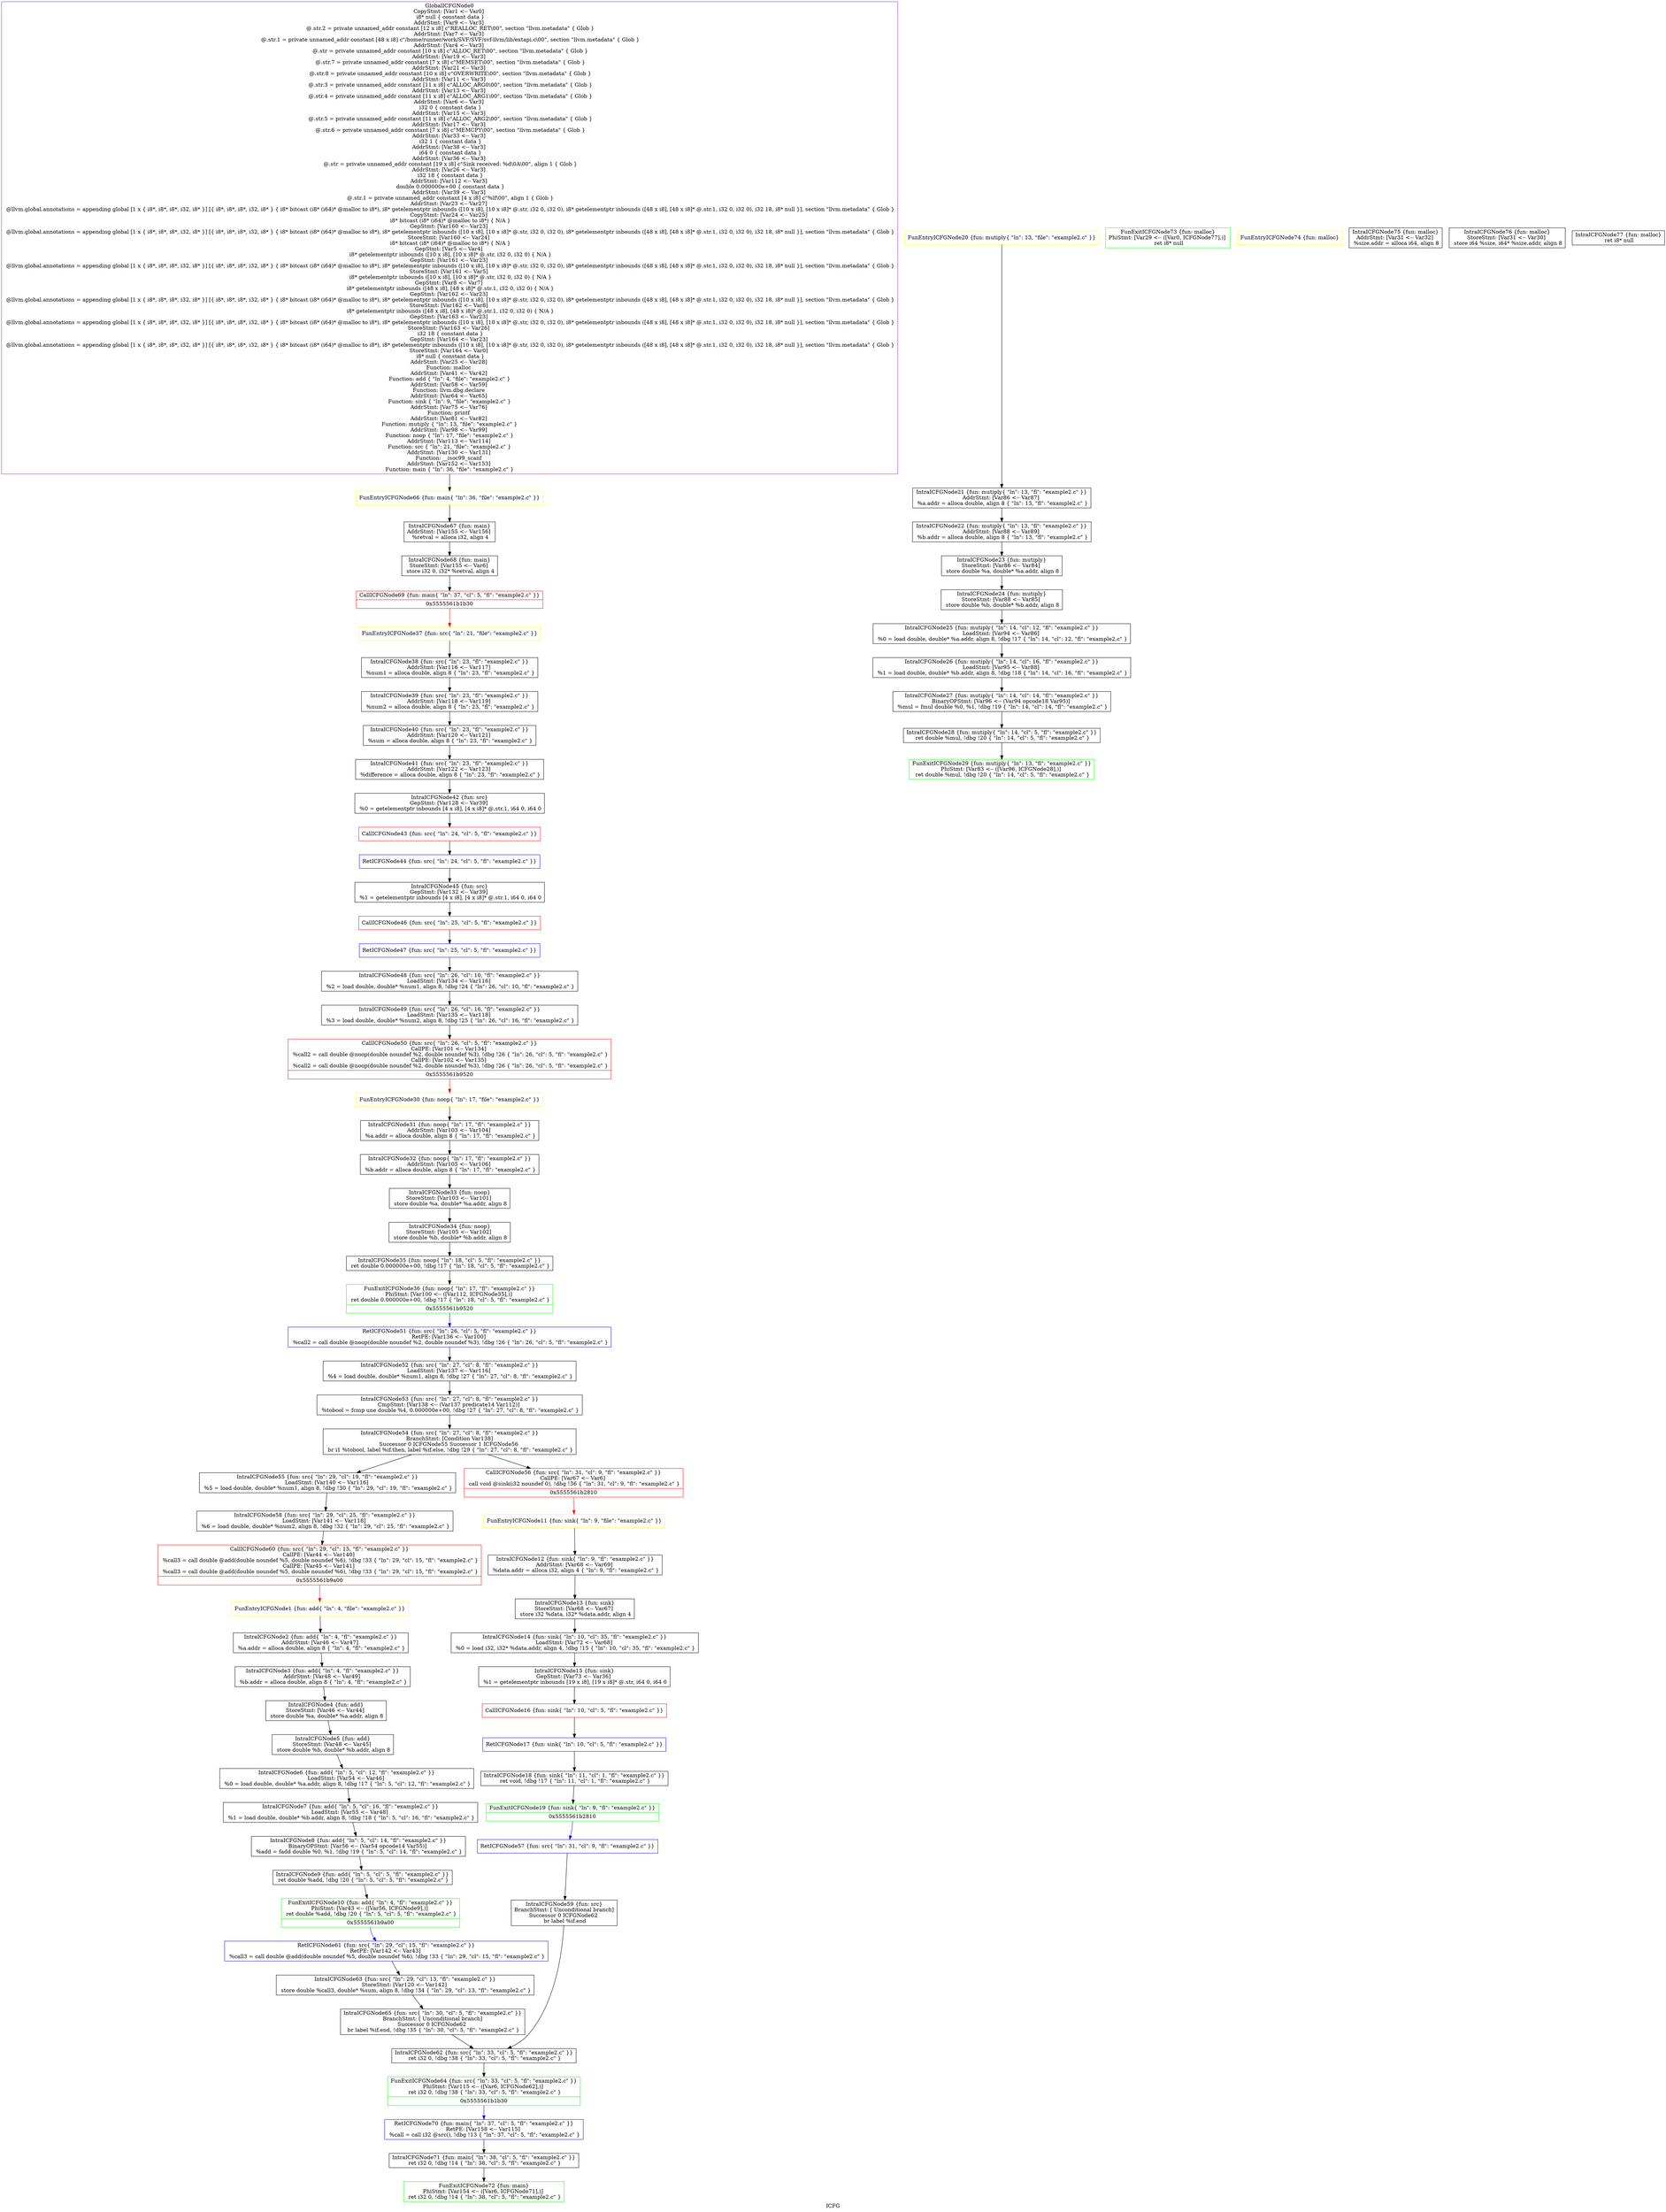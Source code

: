 digraph "ICFG" {
	label="ICFG";

	Node0x5555561d97f0 [shape=record,color=purple,label="{GlobalICFGNode0\nCopyStmt: [Var1 \<-- Var0]  \n i8* null \{ constant data \}\nAddrStmt: [Var9 \<-- Var3]  \n @.str.2 = private unnamed_addr constant [12 x i8] c\"REALLOC_RET\\00\", section \"llvm.metadata\" \{ Glob  \}\nAddrStmt: [Var7 \<-- Var3]  \n @.str.1 = private unnamed_addr constant [48 x i8] c\"/home/runner/work/SVF/SVF/svf-llvm/lib/extapi.c\\00\", section \"llvm.metadata\" \{ Glob  \}\nAddrStmt: [Var4 \<-- Var3]  \n @.str = private unnamed_addr constant [10 x i8] c\"ALLOC_RET\\00\", section \"llvm.metadata\" \{ Glob  \}\nAddrStmt: [Var19 \<-- Var3]  \n @.str.7 = private unnamed_addr constant [7 x i8] c\"MEMSET\\00\", section \"llvm.metadata\" \{ Glob  \}\nAddrStmt: [Var21 \<-- Var3]  \n @.str.8 = private unnamed_addr constant [10 x i8] c\"OVERWRITE\\00\", section \"llvm.metadata\" \{ Glob  \}\nAddrStmt: [Var11 \<-- Var3]  \n @.str.3 = private unnamed_addr constant [11 x i8] c\"ALLOC_ARG0\\00\", section \"llvm.metadata\" \{ Glob  \}\nAddrStmt: [Var13 \<-- Var3]  \n @.str.4 = private unnamed_addr constant [11 x i8] c\"ALLOC_ARG1\\00\", section \"llvm.metadata\" \{ Glob  \}\nAddrStmt: [Var6 \<-- Var3]  \n i32 0 \{ constant data \}\nAddrStmt: [Var15 \<-- Var3]  \n @.str.5 = private unnamed_addr constant [11 x i8] c\"ALLOC_ARG2\\00\", section \"llvm.metadata\" \{ Glob  \}\nAddrStmt: [Var17 \<-- Var3]  \n @.str.6 = private unnamed_addr constant [7 x i8] c\"MEMCPY\\00\", section \"llvm.metadata\" \{ Glob  \}\nAddrStmt: [Var33 \<-- Var3]  \n i32 1 \{ constant data \}\nAddrStmt: [Var38 \<-- Var3]  \n i64 0 \{ constant data \}\nAddrStmt: [Var36 \<-- Var3]  \n @.str = private unnamed_addr constant [19 x i8] c\"Sink received: %d\\0A\\00\", align 1 \{ Glob  \}\nAddrStmt: [Var26 \<-- Var3]  \n i32 18 \{ constant data \}\nAddrStmt: [Var112 \<-- Var3]  \n double 0.000000e+00 \{ constant data \}\nAddrStmt: [Var39 \<-- Var3]  \n @.str.1 = private unnamed_addr constant [4 x i8] c\"%lf\\00\", align 1 \{ Glob  \}\nAddrStmt: [Var23 \<-- Var27]  \n @llvm.global.annotations = appending global [1 x \{ i8*, i8*, i8*, i32, i8* \}] [\{ i8*, i8*, i8*, i32, i8* \} \{ i8* bitcast (i8* (i64)* @malloc to i8*), i8* getelementptr inbounds ([10 x i8], [10 x i8]* @.str, i32 0, i32 0), i8* getelementptr inbounds ([48 x i8], [48 x i8]* @.str.1, i32 0, i32 0), i32 18, i8* null \}], section \"llvm.metadata\" \{ Glob  \}\nCopyStmt: [Var24 \<-- Var25]  \n i8* bitcast (i8* (i64)* @malloc to i8*) \{ N/A \}\nGepStmt: [Var160 \<-- Var23]  \n @llvm.global.annotations = appending global [1 x \{ i8*, i8*, i8*, i32, i8* \}] [\{ i8*, i8*, i8*, i32, i8* \} \{ i8* bitcast (i8* (i64)* @malloc to i8*), i8* getelementptr inbounds ([10 x i8], [10 x i8]* @.str, i32 0, i32 0), i8* getelementptr inbounds ([48 x i8], [48 x i8]* @.str.1, i32 0, i32 0), i32 18, i8* null \}], section \"llvm.metadata\" \{ Glob  \}\nStoreStmt: [Var160 \<-- Var24]  \n i8* bitcast (i8* (i64)* @malloc to i8*) \{ N/A \}\nGepStmt: [Var5 \<-- Var4]  \n i8* getelementptr inbounds ([10 x i8], [10 x i8]* @.str, i32 0, i32 0) \{ N/A \}\nGepStmt: [Var161 \<-- Var23]  \n @llvm.global.annotations = appending global [1 x \{ i8*, i8*, i8*, i32, i8* \}] [\{ i8*, i8*, i8*, i32, i8* \} \{ i8* bitcast (i8* (i64)* @malloc to i8*), i8* getelementptr inbounds ([10 x i8], [10 x i8]* @.str, i32 0, i32 0), i8* getelementptr inbounds ([48 x i8], [48 x i8]* @.str.1, i32 0, i32 0), i32 18, i8* null \}], section \"llvm.metadata\" \{ Glob  \}\nStoreStmt: [Var161 \<-- Var5]  \n i8* getelementptr inbounds ([10 x i8], [10 x i8]* @.str, i32 0, i32 0) \{ N/A \}\nGepStmt: [Var8 \<-- Var7]  \n i8* getelementptr inbounds ([48 x i8], [48 x i8]* @.str.1, i32 0, i32 0) \{ N/A \}\nGepStmt: [Var162 \<-- Var23]  \n @llvm.global.annotations = appending global [1 x \{ i8*, i8*, i8*, i32, i8* \}] [\{ i8*, i8*, i8*, i32, i8* \} \{ i8* bitcast (i8* (i64)* @malloc to i8*), i8* getelementptr inbounds ([10 x i8], [10 x i8]* @.str, i32 0, i32 0), i8* getelementptr inbounds ([48 x i8], [48 x i8]* @.str.1, i32 0, i32 0), i32 18, i8* null \}], section \"llvm.metadata\" \{ Glob  \}\nStoreStmt: [Var162 \<-- Var8]  \n i8* getelementptr inbounds ([48 x i8], [48 x i8]* @.str.1, i32 0, i32 0) \{ N/A \}\nGepStmt: [Var163 \<-- Var23]  \n @llvm.global.annotations = appending global [1 x \{ i8*, i8*, i8*, i32, i8* \}] [\{ i8*, i8*, i8*, i32, i8* \} \{ i8* bitcast (i8* (i64)* @malloc to i8*), i8* getelementptr inbounds ([10 x i8], [10 x i8]* @.str, i32 0, i32 0), i8* getelementptr inbounds ([48 x i8], [48 x i8]* @.str.1, i32 0, i32 0), i32 18, i8* null \}], section \"llvm.metadata\" \{ Glob  \}\nStoreStmt: [Var163 \<-- Var26]  \n i32 18 \{ constant data \}\nGepStmt: [Var164 \<-- Var23]  \n @llvm.global.annotations = appending global [1 x \{ i8*, i8*, i8*, i32, i8* \}] [\{ i8*, i8*, i8*, i32, i8* \} \{ i8* bitcast (i8* (i64)* @malloc to i8*), i8* getelementptr inbounds ([10 x i8], [10 x i8]* @.str, i32 0, i32 0), i8* getelementptr inbounds ([48 x i8], [48 x i8]* @.str.1, i32 0, i32 0), i32 18, i8* null \}], section \"llvm.metadata\" \{ Glob  \}\nStoreStmt: [Var164 \<-- Var0]  \n i8* null \{ constant data \}\nAddrStmt: [Var25 \<-- Var28]  \nFunction: malloc \nAddrStmt: [Var41 \<-- Var42]  \nFunction: add \{ \"ln\": 4, \"file\": \"example2.c\" \}\nAddrStmt: [Var58 \<-- Var59]  \nFunction: llvm.dbg.declare \nAddrStmt: [Var64 \<-- Var65]  \nFunction: sink \{ \"ln\": 9, \"file\": \"example2.c\" \}\nAddrStmt: [Var75 \<-- Var76]  \nFunction: printf \nAddrStmt: [Var81 \<-- Var82]  \nFunction: mutiply \{ \"ln\": 13, \"file\": \"example2.c\" \}\nAddrStmt: [Var98 \<-- Var99]  \nFunction: noop \{ \"ln\": 17, \"file\": \"example2.c\" \}\nAddrStmt: [Var113 \<-- Var114]  \nFunction: src \{ \"ln\": 21, \"file\": \"example2.c\" \}\nAddrStmt: [Var130 \<-- Var131]  \nFunction: __isoc99_scanf \nAddrStmt: [Var152 \<-- Var153]  \nFunction: main \{ \"ln\": 36, \"file\": \"example2.c\" \}}"];
	Node0x5555561d97f0 -> Node0x5555561bd560[style=solid];
	Node0x5555561939f0 [shape=record,color=yellow,label="{FunEntryICFGNode1 \{fun: add\{ \"ln\": 4, \"file\": \"example2.c\" \}\}}"];
	Node0x5555561939f0 -> Node0x5555561d98f0[style=solid];
	Node0x5555561d98f0 [shape=record,color=black,label="{IntraICFGNode2 \{fun: add\{ \"ln\": 4, \"fl\": \"example2.c\" \}\}\nAddrStmt: [Var46 \<-- Var47]  \n   %a.addr = alloca double, align 8 \{ \"ln\": 4, \"fl\": \"example2.c\" \}}"];
	Node0x5555561d98f0 -> Node0x5555561d9c20[style=solid];
	Node0x5555561d9c20 [shape=record,color=black,label="{IntraICFGNode3 \{fun: add\{ \"ln\": 4, \"fl\": \"example2.c\" \}\}\nAddrStmt: [Var48 \<-- Var49]  \n   %b.addr = alloca double, align 8 \{ \"ln\": 4, \"fl\": \"example2.c\" \}}"];
	Node0x5555561d9c20 -> Node0x5555561c9c90[style=solid];
	Node0x5555561c9c90 [shape=record,color=black,label="{IntraICFGNode4 \{fun: add\}\nStoreStmt: [Var46 \<-- Var44]  \n   store double %a, double* %a.addr, align 8 }"];
	Node0x5555561c9c90 -> Node0x5555561d8f70[style=solid];
	Node0x5555561d8f70 [shape=record,color=black,label="{IntraICFGNode5 \{fun: add\}\nStoreStmt: [Var48 \<-- Var45]  \n   store double %b, double* %b.addr, align 8 }"];
	Node0x5555561d8f70 -> Node0x5555561d9150[style=solid];
	Node0x5555561d9150 [shape=record,color=black,label="{IntraICFGNode6 \{fun: add\{ \"ln\": 5, \"cl\": 12, \"fl\": \"example2.c\" \}\}\nLoadStmt: [Var54 \<-- Var46]  \n   %0 = load double, double* %a.addr, align 8, !dbg !17 \{ \"ln\": 5, \"cl\": 12, \"fl\": \"example2.c\" \}}"];
	Node0x5555561d9150 -> Node0x5555561d9330[style=solid];
	Node0x5555561d9330 [shape=record,color=black,label="{IntraICFGNode7 \{fun: add\{ \"ln\": 5, \"cl\": 16, \"fl\": \"example2.c\" \}\}\nLoadStmt: [Var55 \<-- Var48]  \n   %1 = load double, double* %b.addr, align 8, !dbg !18 \{ \"ln\": 5, \"cl\": 16, \"fl\": \"example2.c\" \}}"];
	Node0x5555561d9330 -> Node0x5555561d9e10[style=solid];
	Node0x5555561d9e10 [shape=record,color=black,label="{IntraICFGNode8 \{fun: add\{ \"ln\": 5, \"cl\": 14, \"fl\": \"example2.c\" \}\}\nBinaryOPStmt: [Var56 \<-- (Var54 opcode14 Var55)]  \n   %add = fadd double %0, %1, !dbg !19 \{ \"ln\": 5, \"cl\": 14, \"fl\": \"example2.c\" \}}"];
	Node0x5555561d9e10 -> Node0x5555561d9ff0[style=solid];
	Node0x5555561d9ff0 [shape=record,color=black,label="{IntraICFGNode9 \{fun: add\{ \"ln\": 5, \"cl\": 5, \"fl\": \"example2.c\" \}\}\n   ret double %add, !dbg !20 \{ \"ln\": 5, \"cl\": 5, \"fl\": \"example2.c\" \}}"];
	Node0x5555561d9ff0 -> Node0x5555561da1f0[style=solid];
	Node0x5555561da1f0 [shape=record,color=green,label="{FunExitICFGNode10 \{fun: add\{ \"ln\": 4, \"fl\": \"example2.c\" \}\}\nPhiStmt: [Var43 \<-- ([Var56, ICFGNode9],)]  \n   ret double %add, !dbg !20 \{ \"ln\": 5, \"cl\": 5, \"fl\": \"example2.c\" \}|{<s0>0x5555561b9a00}}"];
	Node0x5555561da1f0:s0 -> Node0x5555561e5150[style=solid,color=blue];
	Node0x555556190640 [shape=record,color=yellow,label="{FunEntryICFGNode11 \{fun: sink\{ \"ln\": 9, \"file\": \"example2.c\" \}\}}"];
	Node0x555556190640 -> Node0x5555561da600[style=solid];
	Node0x5555561da600 [shape=record,color=black,label="{IntraICFGNode12 \{fun: sink\{ \"ln\": 9, \"fl\": \"example2.c\" \}\}\nAddrStmt: [Var68 \<-- Var69]  \n   %data.addr = alloca i32, align 4 \{ \"ln\": 9, \"fl\": \"example2.c\" \}}"];
	Node0x5555561da600 -> Node0x5555561da7e0[style=solid];
	Node0x5555561da7e0 [shape=record,color=black,label="{IntraICFGNode13 \{fun: sink\}\nStoreStmt: [Var68 \<-- Var67]  \n   store i32 %data, i32* %data.addr, align 4 }"];
	Node0x5555561da7e0 -> Node0x5555561da9c0[style=solid];
	Node0x5555561da9c0 [shape=record,color=black,label="{IntraICFGNode14 \{fun: sink\{ \"ln\": 10, \"cl\": 35, \"fl\": \"example2.c\" \}\}\nLoadStmt: [Var72 \<-- Var68]  \n   %0 = load i32, i32* %data.addr, align 4, !dbg !15 \{ \"ln\": 10, \"cl\": 35, \"fl\": \"example2.c\" \}}"];
	Node0x5555561da9c0 -> Node0x5555561daba0[style=solid];
	Node0x5555561daba0 [shape=record,color=black,label="{IntraICFGNode15 \{fun: sink\}\nGepStmt: [Var73 \<-- Var36]  \n   %1 = getelementptr inbounds [19 x i8], [19 x i8]* @.str, i64 0, i64 0 }"];
	Node0x5555561daba0 -> Node0x5555561b81d0[style=solid];
	Node0x5555561b81d0 [shape=record,color=red,label="{CallICFGNode16 \{fun: sink\{ \"ln\": 10, \"cl\": 5, \"fl\": \"example2.c\" \}\}}"];
	Node0x5555561b81d0 -> Node0x5555561cc610[style=solid];
	Node0x5555561cc610 [shape=record,color=blue,label="{RetICFGNode17 \{fun: sink\{ \"ln\": 10, \"cl\": 5, \"fl\": \"example2.c\" \}\}}"];
	Node0x5555561cc610 -> Node0x5555561c19c0[style=solid];
	Node0x5555561c19c0 [shape=record,color=black,label="{IntraICFGNode18 \{fun: sink\{ \"ln\": 11, \"cl\": 1, \"fl\": \"example2.c\" \}\}\n   ret void, !dbg !17 \{ \"ln\": 11, \"cl\": 1, \"fl\": \"example2.c\" \}}"];
	Node0x5555561c19c0 -> Node0x5555561c1ba0[style=solid];
	Node0x5555561c1ba0 [shape=record,color=green,label="{FunExitICFGNode19 \{fun: sink\{ \"ln\": 9, \"fl\": \"example2.c\" \}\}|{<s0>0x5555561b2810}}"];
	Node0x5555561c1ba0:s0 -> Node0x5555561e4900[style=solid,color=blue];
	Node0x5555561c7750 [shape=record,color=yellow,label="{FunEntryICFGNode20 \{fun: mutiply\{ \"ln\": 13, \"file\": \"example2.c\" \}\}}"];
	Node0x5555561c7750 -> Node0x5555561c1df0[style=solid];
	Node0x5555561c1df0 [shape=record,color=black,label="{IntraICFGNode21 \{fun: mutiply\{ \"ln\": 13, \"fl\": \"example2.c\" \}\}\nAddrStmt: [Var86 \<-- Var87]  \n   %a.addr = alloca double, align 8 \{ \"ln\": 13, \"fl\": \"example2.c\" \}}"];
	Node0x5555561c1df0 -> Node0x55555620cfc0[style=solid];
	Node0x55555620cfc0 [shape=record,color=black,label="{IntraICFGNode22 \{fun: mutiply\{ \"ln\": 13, \"fl\": \"example2.c\" \}\}\nAddrStmt: [Var88 \<-- Var89]  \n   %b.addr = alloca double, align 8 \{ \"ln\": 13, \"fl\": \"example2.c\" \}}"];
	Node0x55555620cfc0 -> Node0x55555620d1a0[style=solid];
	Node0x55555620d1a0 [shape=record,color=black,label="{IntraICFGNode23 \{fun: mutiply\}\nStoreStmt: [Var86 \<-- Var84]  \n   store double %a, double* %a.addr, align 8 }"];
	Node0x55555620d1a0 -> Node0x55555620d380[style=solid];
	Node0x55555620d380 [shape=record,color=black,label="{IntraICFGNode24 \{fun: mutiply\}\nStoreStmt: [Var88 \<-- Var85]  \n   store double %b, double* %b.addr, align 8 }"];
	Node0x55555620d380 -> Node0x55555620d560[style=solid];
	Node0x55555620d560 [shape=record,color=black,label="{IntraICFGNode25 \{fun: mutiply\{ \"ln\": 14, \"cl\": 12, \"fl\": \"example2.c\" \}\}\nLoadStmt: [Var94 \<-- Var86]  \n   %0 = load double, double* %a.addr, align 8, !dbg !17 \{ \"ln\": 14, \"cl\": 12, \"fl\": \"example2.c\" \}}"];
	Node0x55555620d560 -> Node0x55555620d740[style=solid];
	Node0x55555620d740 [shape=record,color=black,label="{IntraICFGNode26 \{fun: mutiply\{ \"ln\": 14, \"cl\": 16, \"fl\": \"example2.c\" \}\}\nLoadStmt: [Var95 \<-- Var88]  \n   %1 = load double, double* %b.addr, align 8, !dbg !18 \{ \"ln\": 14, \"cl\": 16, \"fl\": \"example2.c\" \}}"];
	Node0x55555620d740 -> Node0x5555561f8bd0[style=solid];
	Node0x5555561f8bd0 [shape=record,color=black,label="{IntraICFGNode27 \{fun: mutiply\{ \"ln\": 14, \"cl\": 14, \"fl\": \"example2.c\" \}\}\nBinaryOPStmt: [Var96 \<-- (Var94 opcode18 Var95)]  \n   %mul = fmul double %0, %1, !dbg !19 \{ \"ln\": 14, \"cl\": 14, \"fl\": \"example2.c\" \}}"];
	Node0x5555561f8bd0 -> Node0x5555561f8db0[style=solid];
	Node0x5555561f8db0 [shape=record,color=black,label="{IntraICFGNode28 \{fun: mutiply\{ \"ln\": 14, \"cl\": 5, \"fl\": \"example2.c\" \}\}\n   ret double %mul, !dbg !20 \{ \"ln\": 14, \"cl\": 5, \"fl\": \"example2.c\" \}}"];
	Node0x5555561f8db0 -> Node0x5555561f8f90[style=solid];
	Node0x5555561f8f90 [shape=record,color=green,label="{FunExitICFGNode29 \{fun: mutiply\{ \"ln\": 13, \"fl\": \"example2.c\" \}\}\nPhiStmt: [Var83 \<-- ([Var96, ICFGNode28],)]  \n   ret double %mul, !dbg !20 \{ \"ln\": 14, \"cl\": 5, \"fl\": \"example2.c\" \}}"];
	Node0x555556191a70 [shape=record,color=yellow,label="{FunEntryICFGNode30 \{fun: noop\{ \"ln\": 17, \"file\": \"example2.c\" \}\}}"];
	Node0x555556191a70 -> Node0x5555561f91e0[style=solid];
	Node0x5555561f91e0 [shape=record,color=black,label="{IntraICFGNode31 \{fun: noop\{ \"ln\": 17, \"fl\": \"example2.c\" \}\}\nAddrStmt: [Var103 \<-- Var104]  \n   %a.addr = alloca double, align 8 \{ \"ln\": 17, \"fl\": \"example2.c\" \}}"];
	Node0x5555561f91e0 -> Node0x5555561f93c0[style=solid];
	Node0x5555561f93c0 [shape=record,color=black,label="{IntraICFGNode32 \{fun: noop\{ \"ln\": 17, \"fl\": \"example2.c\" \}\}\nAddrStmt: [Var105 \<-- Var106]  \n   %b.addr = alloca double, align 8 \{ \"ln\": 17, \"fl\": \"example2.c\" \}}"];
	Node0x5555561f93c0 -> Node0x5555561c2af0[style=solid];
	Node0x5555561c2af0 [shape=record,color=black,label="{IntraICFGNode33 \{fun: noop\}\nStoreStmt: [Var103 \<-- Var101]  \n   store double %a, double* %a.addr, align 8 }"];
	Node0x5555561c2af0 -> Node0x5555561c2cd0[style=solid];
	Node0x5555561c2cd0 [shape=record,color=black,label="{IntraICFGNode34 \{fun: noop\}\nStoreStmt: [Var105 \<-- Var102]  \n   store double %b, double* %b.addr, align 8 }"];
	Node0x5555561c2cd0 -> Node0x5555561c2eb0[style=solid];
	Node0x5555561c2eb0 [shape=record,color=black,label="{IntraICFGNode35 \{fun: noop\{ \"ln\": 18, \"cl\": 5, \"fl\": \"example2.c\" \}\}\n   ret double 0.000000e+00, !dbg !17 \{ \"ln\": 18, \"cl\": 5, \"fl\": \"example2.c\" \}}"];
	Node0x5555561c2eb0 -> Node0x5555561c3090[style=solid];
	Node0x5555561c3090 [shape=record,color=green,label="{FunExitICFGNode36 \{fun: noop\{ \"ln\": 17, \"fl\": \"example2.c\" \}\}\nPhiStmt: [Var100 \<-- ([Var112, ICFGNode35],)]  \n   ret double 0.000000e+00, !dbg !17 \{ \"ln\": 18, \"cl\": 5, \"fl\": \"example2.c\" \}|{<s0>0x5555561b9520}}"];
	Node0x5555561c3090:s0 -> Node0x5555561fb320[style=solid,color=blue];
	Node0x555556194550 [shape=record,color=yellow,label="{FunEntryICFGNode37 \{fun: src\{ \"ln\": 21, \"file\": \"example2.c\" \}\}}"];
	Node0x555556194550 -> Node0x5555561c32e0[style=solid];
	Node0x5555561c32e0 [shape=record,color=black,label="{IntraICFGNode38 \{fun: src\{ \"ln\": 23, \"fl\": \"example2.c\" \}\}\nAddrStmt: [Var116 \<-- Var117]  \n   %num1 = alloca double, align 8 \{ \"ln\": 23, \"fl\": \"example2.c\" \}}"];
	Node0x5555561c32e0 -> Node0x5555561aba70[style=solid];
	Node0x5555561aba70 [shape=record,color=black,label="{IntraICFGNode39 \{fun: src\{ \"ln\": 23, \"fl\": \"example2.c\" \}\}\nAddrStmt: [Var118 \<-- Var119]  \n   %num2 = alloca double, align 8 \{ \"ln\": 23, \"fl\": \"example2.c\" \}}"];
	Node0x5555561aba70 -> Node0x5555561abc50[style=solid];
	Node0x5555561abc50 [shape=record,color=black,label="{IntraICFGNode40 \{fun: src\{ \"ln\": 23, \"fl\": \"example2.c\" \}\}\nAddrStmt: [Var120 \<-- Var121]  \n   %sum = alloca double, align 8 \{ \"ln\": 23, \"fl\": \"example2.c\" \}}"];
	Node0x5555561abc50 -> Node0x5555561abe30[style=solid];
	Node0x5555561abe30 [shape=record,color=black,label="{IntraICFGNode41 \{fun: src\{ \"ln\": 23, \"fl\": \"example2.c\" \}\}\nAddrStmt: [Var122 \<-- Var123]  \n   %difference = alloca double, align 8 \{ \"ln\": 23, \"fl\": \"example2.c\" \}}"];
	Node0x5555561abe30 -> Node0x5555561ac1f0[style=solid];
	Node0x5555561ac1f0 [shape=record,color=black,label="{IntraICFGNode42 \{fun: src\}\nGepStmt: [Var128 \<-- Var39]  \n   %0 = getelementptr inbounds [4 x i8], [4 x i8]* @.str.1, i64 0, i64 0 }"];
	Node0x5555561ac1f0 -> Node0x5555561b8e40[style=solid];
	Node0x5555561b8e40 [shape=record,color=red,label="{CallICFGNode43 \{fun: src\{ \"ln\": 24, \"cl\": 5, \"fl\": \"example2.c\" \}\}}"];
	Node0x5555561b8e40 -> Node0x5555561a5010[style=solid];
	Node0x5555561a5010 [shape=record,color=blue,label="{RetICFGNode44 \{fun: src\{ \"ln\": 24, \"cl\": 5, \"fl\": \"example2.c\" \}\}}"];
	Node0x5555561a5010 -> Node0x5555561faa10[style=solid];
	Node0x5555561faa10 [shape=record,color=black,label="{IntraICFGNode45 \{fun: src\}\nGepStmt: [Var132 \<-- Var39]  \n   %1 = getelementptr inbounds [4 x i8], [4 x i8]* @.str.1, i64 0, i64 0 }"];
	Node0x5555561faa10 -> Node0x5555561bc6c0[style=solid];
	Node0x5555561bc6c0 [shape=record,color=red,label="{CallICFGNode46 \{fun: src\{ \"ln\": 25, \"cl\": 5, \"fl\": \"example2.c\" \}\}}"];
	Node0x5555561bc6c0 -> Node0x5555561fac60[style=solid];
	Node0x5555561fac60 [shape=record,color=blue,label="{RetICFGNode47 \{fun: src\{ \"ln\": 25, \"cl\": 5, \"fl\": \"example2.c\" \}\}}"];
	Node0x5555561fac60 -> Node0x5555561faef0[style=solid];
	Node0x5555561faef0 [shape=record,color=black,label="{IntraICFGNode48 \{fun: src\{ \"ln\": 26, \"cl\": 10, \"fl\": \"example2.c\" \}\}\nLoadStmt: [Var134 \<-- Var116]  \n   %2 = load double, double* %num1, align 8, !dbg !24 \{ \"ln\": 26, \"cl\": 10, \"fl\": \"example2.c\" \}}"];
	Node0x5555561faef0 -> Node0x5555561fb0d0[style=solid];
	Node0x5555561fb0d0 [shape=record,color=black,label="{IntraICFGNode49 \{fun: src\{ \"ln\": 26, \"cl\": 16, \"fl\": \"example2.c\" \}\}\nLoadStmt: [Var135 \<-- Var118]  \n   %3 = load double, double* %num2, align 8, !dbg !25 \{ \"ln\": 26, \"cl\": 16, \"fl\": \"example2.c\" \}}"];
	Node0x5555561fb0d0 -> Node0x555556192ec0[style=solid];
	Node0x555556192ec0 [shape=record,color=red,label="{CallICFGNode50 \{fun: src\{ \"ln\": 26, \"cl\": 5, \"fl\": \"example2.c\" \}\}\nCallPE: [Var101 \<-- Var134]  \n   %call2 = call double @noop(double noundef %2, double noundef %3), !dbg !26 \{ \"ln\": 26, \"cl\": 5, \"fl\": \"example2.c\" \}\nCallPE: [Var102 \<-- Var135]  \n   %call2 = call double @noop(double noundef %2, double noundef %3), !dbg !26 \{ \"ln\": 26, \"cl\": 5, \"fl\": \"example2.c\" \}|{<s0>0x5555561b9520}}"];
	Node0x555556192ec0:s0 -> Node0x555556191a70[style=solid,color=red];
	Node0x5555561fb320 [shape=record,color=blue,label="{RetICFGNode51 \{fun: src\{ \"ln\": 26, \"cl\": 5, \"fl\": \"example2.c\" \}\}\nRetPE: [Var136 \<-- Var100]  \n   %call2 = call double @noop(double noundef %2, double noundef %3), !dbg !26 \{ \"ln\": 26, \"cl\": 5, \"fl\": \"example2.c\" \}}"];
	Node0x5555561fb320 -> Node0x5555561c9fe0[style=solid];
	Node0x5555561c9fe0 [shape=record,color=black,label="{IntraICFGNode52 \{fun: src\{ \"ln\": 27, \"cl\": 8, \"fl\": \"example2.c\" \}\}\nLoadStmt: [Var137 \<-- Var116]  \n   %4 = load double, double* %num1, align 8, !dbg !27 \{ \"ln\": 27, \"cl\": 8, \"fl\": \"example2.c\" \}}"];
	Node0x5555561c9fe0 -> Node0x5555561ca1c0[style=solid];
	Node0x5555561ca1c0 [shape=record,color=black,label="{IntraICFGNode53 \{fun: src\{ \"ln\": 27, \"cl\": 8, \"fl\": \"example2.c\" \}\}\nCmpStmt: [Var138 \<-- (Var137 predicate14 Var112)]  \n   %tobool = fcmp une double %4, 0.000000e+00, !dbg !27 \{ \"ln\": 27, \"cl\": 8, \"fl\": \"example2.c\" \}}"];
	Node0x5555561ca1c0 -> Node0x5555561ca3a0[style=solid];
	Node0x5555561ca3a0 [shape=record,color=black,label="{IntraICFGNode54 \{fun: src\{ \"ln\": 27, \"cl\": 8, \"fl\": \"example2.c\" \}\}\nBranchStmt: [Condition Var138]\nSuccessor 0 ICFGNode55   Successor 1 ICFGNode56   \n   br i1 %tobool, label %if.then, label %if.else, !dbg !29 \{ \"ln\": 27, \"cl\": 8, \"fl\": \"example2.c\" \}}"];
	Node0x5555561ca3a0 -> Node0x5555561ca6b0[style=solid];
	Node0x5555561ca3a0 -> Node0x5555561e47a0[style=solid];
	Node0x5555561ca6b0 [shape=record,color=black,label="{IntraICFGNode55 \{fun: src\{ \"ln\": 29, \"cl\": 19, \"fl\": \"example2.c\" \}\}\nLoadStmt: [Var140 \<-- Var116]  \n   %5 = load double, double* %num1, align 8, !dbg !30 \{ \"ln\": 29, \"cl\": 19, \"fl\": \"example2.c\" \}}"];
	Node0x5555561ca6b0 -> Node0x5555561e4bf0[style=solid];
	Node0x5555561e47a0 [shape=record,color=red,label="{CallICFGNode56 \{fun: src\{ \"ln\": 31, \"cl\": 9, \"fl\": \"example2.c\" \}\}\nCallPE: [Var67 \<-- Var6]  \n   call void @sink(i32 noundef 0), !dbg !36 \{ \"ln\": 31, \"cl\": 9, \"fl\": \"example2.c\" \}|{<s0>0x5555561b2810}}"];
	Node0x5555561e47a0:s0 -> Node0x555556190640[style=solid,color=red];
	Node0x5555561e4900 [shape=record,color=blue,label="{RetICFGNode57 \{fun: src\{ \"ln\": 31, \"cl\": 9, \"fl\": \"example2.c\" \}\}}"];
	Node0x5555561e4900 -> Node0x5555561e4df0[style=solid];
	Node0x5555561e4bf0 [shape=record,color=black,label="{IntraICFGNode58 \{fun: src\{ \"ln\": 29, \"cl\": 25, \"fl\": \"example2.c\" \}\}\nLoadStmt: [Var141 \<-- Var118]  \n   %6 = load double, double* %num2, align 8, !dbg !32 \{ \"ln\": 29, \"cl\": 25, \"fl\": \"example2.c\" \}}"];
	Node0x5555561e4bf0 -> Node0x5555561e4ff0[style=solid];
	Node0x5555561e4df0 [shape=record,color=black,label="{IntraICFGNode59 \{fun: src\}\nBranchStmt: [ Unconditional branch]\nSuccessor 0 ICFGNode62   \n   br label %if.end }"];
	Node0x5555561e4df0 -> Node0x5555561bccc0[style=solid];
	Node0x5555561e4ff0 [shape=record,color=red,label="{CallICFGNode60 \{fun: src\{ \"ln\": 29, \"cl\": 15, \"fl\": \"example2.c\" \}\}\nCallPE: [Var44 \<-- Var140]  \n   %call3 = call double @add(double noundef %5, double noundef %6), !dbg !33 \{ \"ln\": 29, \"cl\": 15, \"fl\": \"example2.c\" \}\nCallPE: [Var45 \<-- Var141]  \n   %call3 = call double @add(double noundef %5, double noundef %6), !dbg !33 \{ \"ln\": 29, \"cl\": 15, \"fl\": \"example2.c\" \}|{<s0>0x5555561b9a00}}"];
	Node0x5555561e4ff0:s0 -> Node0x5555561939f0[style=solid,color=red];
	Node0x5555561e5150 [shape=record,color=blue,label="{RetICFGNode61 \{fun: src\{ \"ln\": 29, \"cl\": 15, \"fl\": \"example2.c\" \}\}\nRetPE: [Var142 \<-- Var43]  \n   %call3 = call double @add(double noundef %5, double noundef %6), !dbg !33 \{ \"ln\": 29, \"cl\": 15, \"fl\": \"example2.c\" \}}"];
	Node0x5555561e5150 -> Node0x5555561bcec0[style=solid];
	Node0x5555561bccc0 [shape=record,color=black,label="{IntraICFGNode62 \{fun: src\{ \"ln\": 33, \"cl\": 5, \"fl\": \"example2.c\" \}\}\n   ret i32 0, !dbg !38 \{ \"ln\": 33, \"cl\": 5, \"fl\": \"example2.c\" \}}"];
	Node0x5555561bccc0 -> Node0x5555561bd0c0[style=solid];
	Node0x5555561bcec0 [shape=record,color=black,label="{IntraICFGNode63 \{fun: src\{ \"ln\": 29, \"cl\": 13, \"fl\": \"example2.c\" \}\}\nStoreStmt: [Var120 \<-- Var142]  \n   store double %call3, double* %sum, align 8, !dbg !34 \{ \"ln\": 29, \"cl\": 13, \"fl\": \"example2.c\" \}}"];
	Node0x5555561bcec0 -> Node0x5555561bd2a0[style=solid];
	Node0x5555561bd0c0 [shape=record,color=green,label="{FunExitICFGNode64 \{fun: src\{ \"ln\": 33, \"cl\": 5, \"fl\": \"example2.c\" \}\}\nPhiStmt: [Var115 \<-- ([Var6, ICFGNode62],)]  \n   ret i32 0, !dbg !38 \{ \"ln\": 33, \"cl\": 5, \"fl\": \"example2.c\" \}|{<s0>0x5555561b1b30}}"];
	Node0x5555561bd0c0:s0 -> Node0x5555561c69e0[style=solid,color=blue];
	Node0x5555561bd2a0 [shape=record,color=black,label="{IntraICFGNode65 \{fun: src\{ \"ln\": 30, \"cl\": 5, \"fl\": \"example2.c\" \}\}\nBranchStmt: [ Unconditional branch]\nSuccessor 0 ICFGNode62   \n   br label %if.end, !dbg !35 \{ \"ln\": 30, \"cl\": 5, \"fl\": \"example2.c\" \}}"];
	Node0x5555561bd2a0 -> Node0x5555561bccc0[style=solid];
	Node0x5555561bd560 [shape=record,color=yellow,label="{FunEntryICFGNode66 \{fun: main\{ \"ln\": 36, \"file\": \"example2.c\" \}\}}"];
	Node0x5555561bd560 -> Node0x5555561c65b0[style=solid];
	Node0x5555561c65b0 [shape=record,color=black,label="{IntraICFGNode67 \{fun: main\}\nAddrStmt: [Var155 \<-- Var156]  \n   %retval = alloca i32, align 4 }"];
	Node0x5555561c65b0 -> Node0x5555561c6790[style=solid];
	Node0x5555561c6790 [shape=record,color=black,label="{IntraICFGNode68 \{fun: main\}\nStoreStmt: [Var155 \<-- Var6]  \n   store i32 0, i32* %retval, align 4 }"];
	Node0x5555561c6790 -> Node0x5555561ca5a0[style=solid];
	Node0x5555561ca5a0 [shape=record,color=red,label="{CallICFGNode69 \{fun: main\{ \"ln\": 37, \"cl\": 5, \"fl\": \"example2.c\" \}\}|{<s0>0x5555561b1b30}}"];
	Node0x5555561ca5a0:s0 -> Node0x555556194550[style=solid,color=red];
	Node0x5555561c69e0 [shape=record,color=blue,label="{RetICFGNode70 \{fun: main\{ \"ln\": 37, \"cl\": 5, \"fl\": \"example2.c\" \}\}\nRetPE: [Var158 \<-- Var115]  \n   %call = call i32 @src(), !dbg !13 \{ \"ln\": 37, \"cl\": 5, \"fl\": \"example2.c\" \}}"];
	Node0x5555561c69e0 -> Node0x5555561c6d20[style=solid];
	Node0x5555561c6d20 [shape=record,color=black,label="{IntraICFGNode71 \{fun: main\{ \"ln\": 38, \"cl\": 5, \"fl\": \"example2.c\" \}\}\n   ret i32 0, !dbg !14 \{ \"ln\": 38, \"cl\": 5, \"fl\": \"example2.c\" \}}"];
	Node0x5555561c6d20 -> Node0x5555561c6f00[style=solid];
	Node0x5555561c6f00 [shape=record,color=green,label="{FunExitICFGNode72 \{fun: main\}\nPhiStmt: [Var154 \<-- ([Var6, ICFGNode71],)]  \n   ret i32 0, !dbg !14 \{ \"ln\": 38, \"cl\": 5, \"fl\": \"example2.c\" \}}"];
	Node0x5555561dd7b0 [shape=record,color=green,label="{FunExitICFGNode73 \{fun: malloc\}\nPhiStmt: [Var29 \<-- ([Var0, ICFGNode77],)]  \n   ret i8* null }"];
	Node0x5555561dd990 [shape=record,color=yellow,label="{FunEntryICFGNode74 \{fun: malloc\}}"];
	Node0x5555561ddf60 [shape=record,color=black,label="{IntraICFGNode75 \{fun: malloc\}\nAddrStmt: [Var31 \<-- Var32]  \n   %size.addr = alloca i64, align 8 }"];
	Node0x5555561de180 [shape=record,color=black,label="{IntraICFGNode76 \{fun: malloc\}\nStoreStmt: [Var31 \<-- Var30]  \n   store i64 %size, i64* %size.addr, align 8 }"];
	Node0x5555561de660 [shape=record,color=black,label="{IntraICFGNode77 \{fun: malloc\}\n   ret i8* null }"];
}
